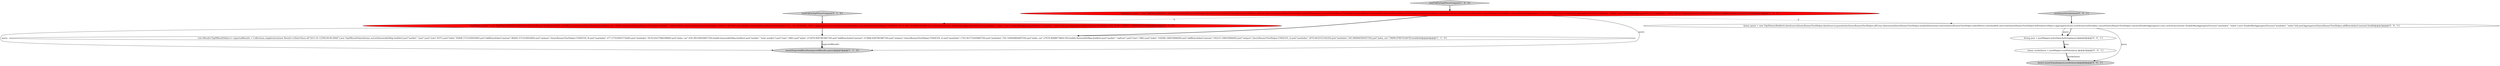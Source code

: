 digraph {
4 [style = filled, label = "TopNQuery query = new TopNQueryBuilder().dataSource(QueryRunnerTestHelper.DATA_SOURCE).granularity(QueryRunnerTestHelper.ALL_GRAN).dimension(QueryRunnerTestHelper.MARKET_DIMENSION).metric(QueryRunnerTestHelper.UNIQUE_METRIC).threshold(3).intervals(QueryRunnerTestHelper.FULL_ON_INTERVAL_SPEC).aggregators(Lists.newArrayList(Iterables.concat(VarianceTestHelper.COMMON_PLUS_VAR_AGGREGATORS,Lists.newArrayList(new DoubleMaxAggregatorFactory(\"maxIndex\",\"index\"),new DoubleMinAggregatorFactory(\"minIndex\",\"index\"))))).postAggregators(QueryRunnerTestHelper.ADD_ROWS_INDEX_CONSTANT).build()@@@3@@@['0', '1', '0']", fillcolor = red, shape = ellipse image = "AAA1AAABBB2BBB"];
5 [style = filled, label = "testFullOnTopNOverUniques['0', '1', '0']", fillcolor = lightgray, shape = diamond image = "AAA0AAABBB2BBB"];
10 [style = filled, label = "Query serdeQuery = jsonMapper.readValue(json,)@@@5@@@['0', '0', '1']", fillcolor = white, shape = ellipse image = "AAA0AAABBB3BBB"];
2 [style = filled, label = "assertExpectedResults(expectedResults,query)@@@5@@@['1', '1', '0']", fillcolor = lightgray, shape = ellipse image = "AAA0AAABBB1BBB"];
9 [style = filled, label = "testQuerySerialization['0', '0', '1']", fillcolor = lightgray, shape = diamond image = "AAA0AAABBB3BBB"];
3 [style = filled, label = "testFullOnTopNOverUniques['1', '0', '0']", fillcolor = lightgray, shape = diamond image = "AAA0AAABBB1BBB"];
0 [style = filled, label = "TopNQuery query = new TopNQueryBuilder().dataSource(QueryRunnerTestHelper.dataSource).granularity(QueryRunnerTestHelper.allGran).dimension(QueryRunnerTestHelper.marketDimension).metric(QueryRunnerTestHelper.uniqueMetric).threshold(3).intervals(QueryRunnerTestHelper.fullOnIntervalSpec).aggregators(Lists.newArrayList(Iterables.concat(VarianceTestHelper.commonPlusVarAggregators,Lists.newArrayList(new DoubleMaxAggregatorFactory(\"maxIndex\",\"index\"),new DoubleMinAggregatorFactory(\"minIndex\",\"index\"))))).postAggregators(QueryRunnerTestHelper.addRowsIndexConstant).build()@@@3@@@['1', '0', '0']", fillcolor = red, shape = ellipse image = "AAA1AAABBB1BBB"];
1 [style = filled, label = "List<Result<TopNResultValue>> expectedResults = Collections.singletonList(new Result<>(DateTimes.of(\"2011-01-12T00:00:00.000Z\"),new TopNResultValue(Arrays.asList(ImmutableMap.builder().put(\"market\",\"spot\").put(\"rows\",837L).put(\"index\",95606.57232284546D).put(\"addRowsIndexConstant\",96444.57232284546D).put(\"uniques\",QueryRunnerTestHelper.UNIQUES_9).put(\"maxIndex\",277.2735290527344D).put(\"minIndex\",59.02102279663086D).put(\"index_var\",439.3851694586573D).build(),ImmutableMap.builder().put(\"market\",\"total_market\").put(\"rows\",186L).put(\"index\",215679.82879638672D).put(\"addRowsIndexConstant\",215866.82879638672D).put(\"uniques\",QueryRunnerTestHelper.UNIQUES_2).put(\"maxIndex\",1743.9217529296875D).put(\"minIndex\",792.3260498046875D).put(\"index_var\",27679.900887366413D).build(),ImmutableMap.builder().put(\"market\",\"upfront\").put(\"rows\",186L).put(\"index\",192046.1060180664D).put(\"addRowsIndexConstant\",192233.1060180664D).put(\"uniques\",QueryRunnerTestHelper.UNIQUES_2).put(\"maxIndex\",1870.06103515625D).put(\"minIndex\",545.9906005859375D).put(\"index_var\",79699.9780741607D).build()))))@@@4@@@['1', '1', '0']", fillcolor = white, shape = ellipse image = "AAA0AAABBB1BBB"];
7 [style = filled, label = "String json = jsonMapper.writeValueAsString(query)@@@4@@@['0', '0', '1']", fillcolor = white, shape = ellipse image = "AAA0AAABBB3BBB"];
8 [style = filled, label = "Query query = new TopNQueryBuilder().dataSource(QueryRunnerTestHelper.dataSource).granularity(QueryRunnerTestHelper.allGran).dimension(QueryRunnerTestHelper.marketDimension).metric(QueryRunnerTestHelper.indexMetric).threshold(4).intervals(QueryRunnerTestHelper.fullOnIntervalSpec).aggregators(Lists.newArrayList(Iterables.concat(QueryRunnerTestHelper.commonDoubleAggregators,Lists.newArrayList(new DoubleMaxAggregatorFactory(\"maxIndex\",\"index\"),new DoubleMinAggregatorFactory(\"minIndex\",\"index\"))))).postAggregators(QueryRunnerTestHelper.addRowsIndexConstant).build()@@@3@@@['0', '0', '1']", fillcolor = white, shape = ellipse image = "AAA0AAABBB3BBB"];
6 [style = filled, label = "Assert.assertEquals(query,serdeQuery)@@@6@@@['0', '0', '1']", fillcolor = lightgray, shape = ellipse image = "AAA0AAABBB3BBB"];
0->2 [style = solid, label="query"];
3->0 [style = bold, label=""];
0->8 [style = dashed, label="0"];
7->10 [style = solid, label="json"];
10->6 [style = solid, label="serdeQuery"];
4->1 [style = bold, label=""];
1->2 [style = bold, label=""];
1->2 [style = solid, label="expectedResults"];
8->6 [style = solid, label="query"];
0->4 [style = dashed, label="0"];
9->8 [style = bold, label=""];
4->2 [style = solid, label="query"];
7->10 [style = bold, label=""];
0->1 [style = bold, label=""];
10->6 [style = bold, label=""];
5->4 [style = bold, label=""];
8->7 [style = bold, label=""];
8->7 [style = solid, label="query"];
}
